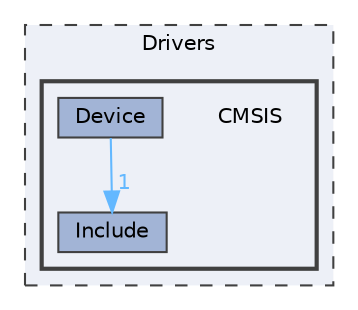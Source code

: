 digraph "Drivers/CMSIS"
{
 // LATEX_PDF_SIZE
  bgcolor="transparent";
  edge [fontname=Helvetica,fontsize=10,labelfontname=Helvetica,labelfontsize=10];
  node [fontname=Helvetica,fontsize=10,shape=box,height=0.2,width=0.4];
  compound=true
  subgraph clusterdir_60925fc218da8ca7908795bf5f624060 {
    graph [ bgcolor="#edf0f7", pencolor="grey25", label="Drivers", fontname=Helvetica,fontsize=10 style="filled,dashed", URL="dir_60925fc218da8ca7908795bf5f624060.html",tooltip=""]
  subgraph clusterdir_bd09ff09a9c7d83a4c030dbdaee94d76 {
    graph [ bgcolor="#edf0f7", pencolor="grey25", label="", fontname=Helvetica,fontsize=10 style="filled,bold", URL="dir_bd09ff09a9c7d83a4c030dbdaee94d76.html",tooltip=""]
    dir_bd09ff09a9c7d83a4c030dbdaee94d76 [shape=plaintext, label="CMSIS"];
  dir_d21952a90114fc86c250d1e94e45c8f9 [label="Device", fillcolor="#a2b4d6", color="grey25", style="filled", URL="dir_d21952a90114fc86c250d1e94e45c8f9.html",tooltip=""];
  dir_5d6a8c3e4e61116f4938be35d8adfd18 [label="Include", fillcolor="#a2b4d6", color="grey25", style="filled", URL="dir_5d6a8c3e4e61116f4938be35d8adfd18.html",tooltip=""];
  }
  }
  dir_d21952a90114fc86c250d1e94e45c8f9->dir_5d6a8c3e4e61116f4938be35d8adfd18 [headlabel="1", labeldistance=1.5 headhref="dir_000006_000013.html" href="dir_000006_000013.html" color="steelblue1" fontcolor="steelblue1"];
}
